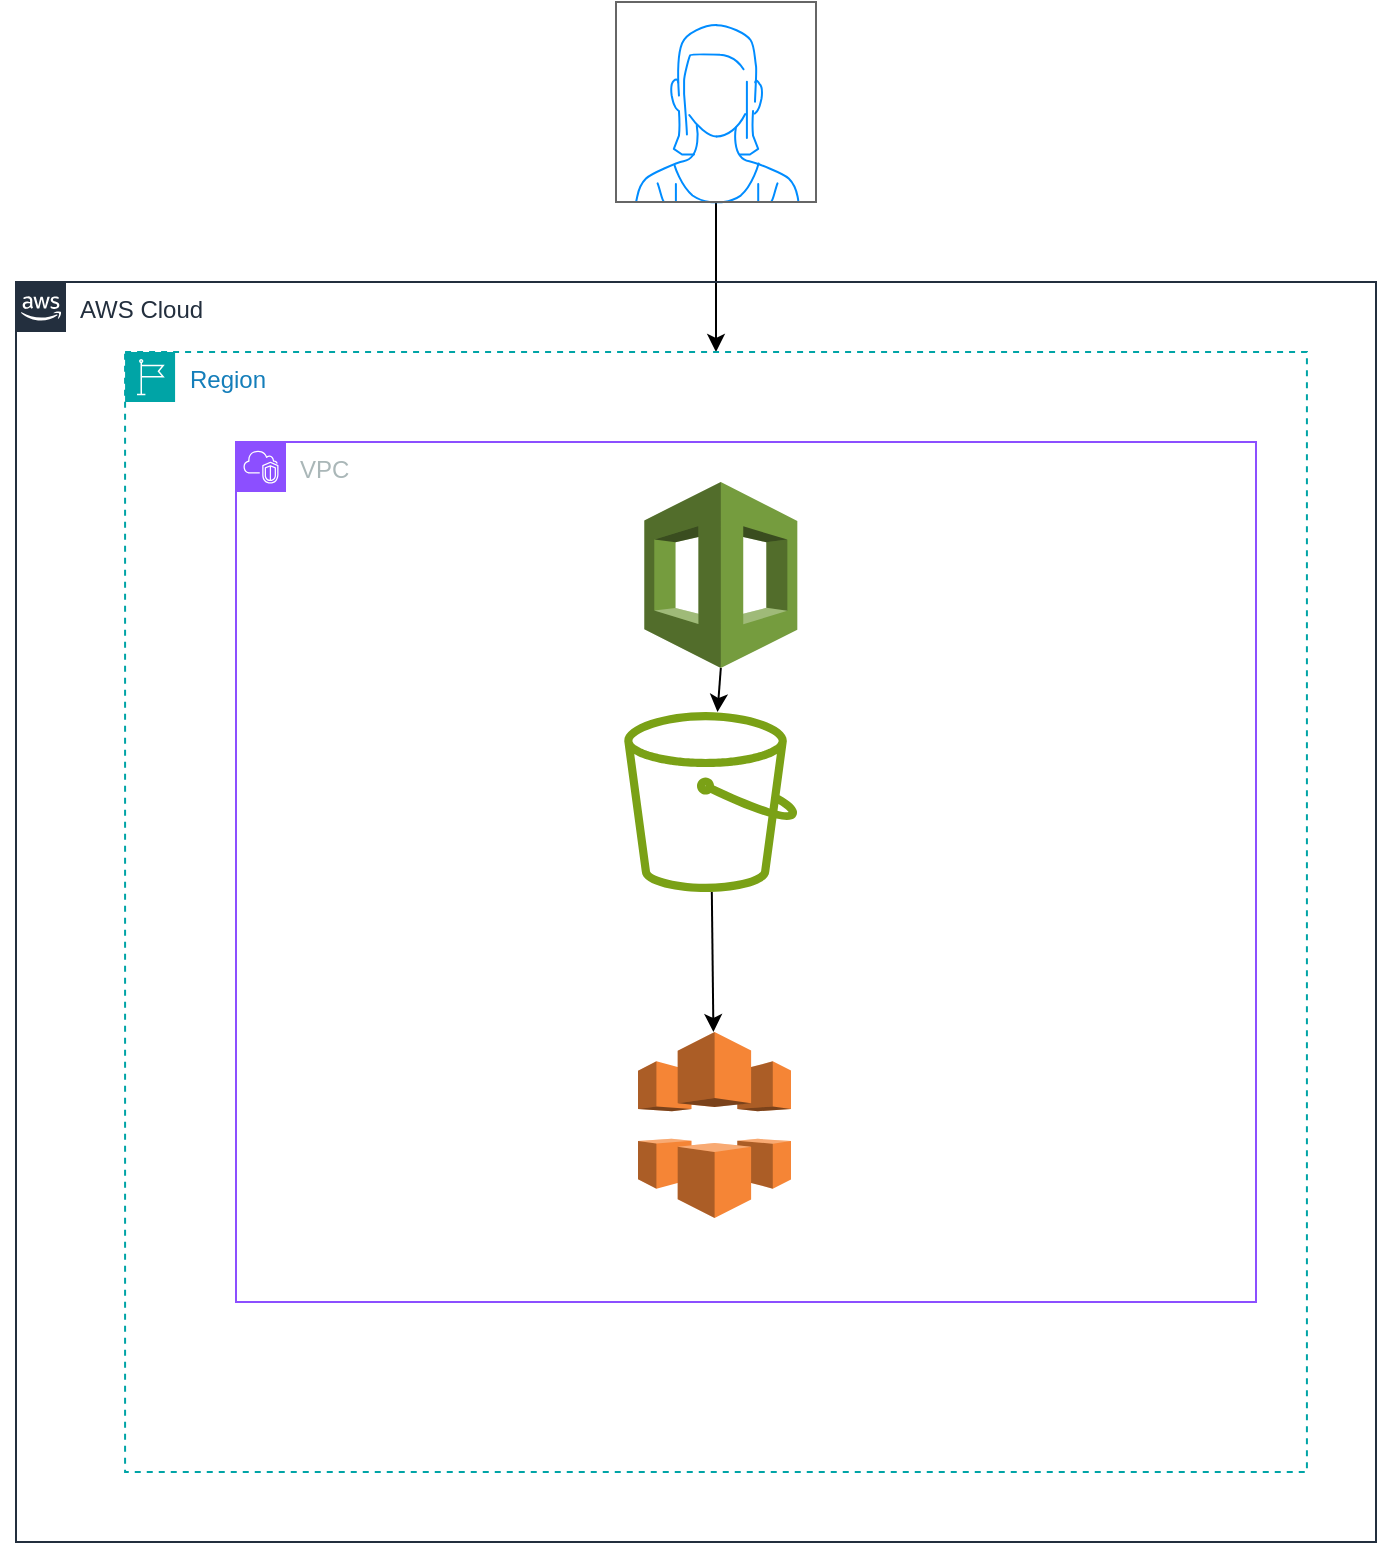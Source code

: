 <mxfile version="25.0.3">
  <diagram name="Página-1" id="zixkj7PH_ouIgXR8HWo8">
    <mxGraphModel dx="2200" dy="1150" grid="1" gridSize="10" guides="1" tooltips="1" connect="1" arrows="1" fold="1" page="1" pageScale="1" pageWidth="827" pageHeight="1169" math="0" shadow="0">
      <root>
        <mxCell id="0" />
        <mxCell id="1" parent="0" />
        <mxCell id="2oPCHb6VPlE1K22jB4eB-75" value="" style="edgeStyle=none;rounded=0;orthogonalLoop=1;jettySize=auto;html=1;" edge="1" parent="1" source="2oPCHb6VPlE1K22jB4eB-2" target="2oPCHb6VPlE1K22jB4eB-53">
          <mxGeometry relative="1" as="geometry" />
        </mxCell>
        <mxCell id="2oPCHb6VPlE1K22jB4eB-2" value="" style="verticalLabelPosition=bottom;shadow=0;dashed=0;align=center;html=1;verticalAlign=top;strokeWidth=1;shape=mxgraph.mockup.containers.userFemale;strokeColor=#666666;strokeColor2=#008cff;" vertex="1" parent="1">
          <mxGeometry x="350" y="70" width="100" height="100" as="geometry" />
        </mxCell>
        <mxCell id="2oPCHb6VPlE1K22jB4eB-47" value="AWS Cloud" style="points=[[0,0],[0.25,0],[0.5,0],[0.75,0],[1,0],[1,0.25],[1,0.5],[1,0.75],[1,1],[0.75,1],[0.5,1],[0.25,1],[0,1],[0,0.75],[0,0.5],[0,0.25]];outlineConnect=0;gradientColor=none;html=1;whiteSpace=wrap;fontSize=12;fontStyle=0;container=1;pointerEvents=0;collapsible=0;recursiveResize=0;shape=mxgraph.aws4.group;grIcon=mxgraph.aws4.group_aws_cloud_alt;strokeColor=#232F3E;fillColor=none;verticalAlign=top;align=left;spacingLeft=30;fontColor=#232F3E;dashed=0;" vertex="1" parent="1">
          <mxGeometry x="50" y="210" width="680" height="630" as="geometry" />
        </mxCell>
        <mxCell id="2oPCHb6VPlE1K22jB4eB-53" value="Region" style="points=[[0,0],[0.25,0],[0.5,0],[0.75,0],[1,0],[1,0.25],[1,0.5],[1,0.75],[1,1],[0.75,1],[0.5,1],[0.25,1],[0,1],[0,0.75],[0,0.5],[0,0.25]];outlineConnect=0;gradientColor=none;html=1;whiteSpace=wrap;fontSize=12;fontStyle=0;container=1;pointerEvents=0;collapsible=0;recursiveResize=0;shape=mxgraph.aws4.group;grIcon=mxgraph.aws4.group_region;strokeColor=#00A4A6;fillColor=none;verticalAlign=top;align=left;spacingLeft=30;fontColor=#147EBA;dashed=1;" vertex="1" parent="2oPCHb6VPlE1K22jB4eB-47">
          <mxGeometry x="54.54" y="35" width="590.92" height="560" as="geometry" />
        </mxCell>
        <mxCell id="2oPCHb6VPlE1K22jB4eB-63" value="" style="edgeStyle=none;rounded=0;orthogonalLoop=1;jettySize=auto;html=1;" edge="1" parent="2oPCHb6VPlE1K22jB4eB-53" source="2oPCHb6VPlE1K22jB4eB-57" target="2oPCHb6VPlE1K22jB4eB-61">
          <mxGeometry relative="1" as="geometry" />
        </mxCell>
        <mxCell id="2oPCHb6VPlE1K22jB4eB-57" value="" style="sketch=0;outlineConnect=0;fontColor=#232F3E;gradientColor=none;fillColor=#7AA116;strokeColor=none;dashed=0;verticalLabelPosition=bottom;verticalAlign=top;align=center;html=1;fontSize=12;fontStyle=0;aspect=fixed;pointerEvents=1;shape=mxgraph.aws4.bucket;" vertex="1" parent="2oPCHb6VPlE1K22jB4eB-53">
          <mxGeometry x="249.58" y="180" width="86.54" height="90" as="geometry" />
        </mxCell>
        <mxCell id="2oPCHb6VPlE1K22jB4eB-61" value="" style="outlineConnect=0;dashed=0;verticalLabelPosition=bottom;verticalAlign=top;align=center;html=1;shape=mxgraph.aws3.cloudfront;fillColor=#F58536;gradientColor=none;" vertex="1" parent="2oPCHb6VPlE1K22jB4eB-53">
          <mxGeometry x="256.46" y="340" width="76.5" height="93" as="geometry" />
        </mxCell>
        <mxCell id="2oPCHb6VPlE1K22jB4eB-59" style="edgeStyle=none;rounded=0;orthogonalLoop=1;jettySize=auto;html=1;exitX=0.5;exitY=0;exitDx=0;exitDy=0;" edge="1" parent="2oPCHb6VPlE1K22jB4eB-47" source="2oPCHb6VPlE1K22jB4eB-53" target="2oPCHb6VPlE1K22jB4eB-53">
          <mxGeometry relative="1" as="geometry" />
        </mxCell>
        <mxCell id="2oPCHb6VPlE1K22jB4eB-60" style="edgeStyle=none;rounded=0;orthogonalLoop=1;jettySize=auto;html=1;exitX=0.5;exitY=0;exitDx=0;exitDy=0;" edge="1" parent="2oPCHb6VPlE1K22jB4eB-47" source="2oPCHb6VPlE1K22jB4eB-53" target="2oPCHb6VPlE1K22jB4eB-53">
          <mxGeometry relative="1" as="geometry" />
        </mxCell>
        <mxCell id="2oPCHb6VPlE1K22jB4eB-48" style="edgeStyle=none;rounded=0;orthogonalLoop=1;jettySize=auto;html=1;exitX=0;exitY=0.25;exitDx=0;exitDy=0;" edge="1" parent="1" source="2oPCHb6VPlE1K22jB4eB-47" target="2oPCHb6VPlE1K22jB4eB-47">
          <mxGeometry relative="1" as="geometry" />
        </mxCell>
        <mxCell id="2oPCHb6VPlE1K22jB4eB-49" style="edgeStyle=none;rounded=0;orthogonalLoop=1;jettySize=auto;html=1;exitX=1;exitY=0.5;exitDx=0;exitDy=0;" edge="1" parent="1" source="2oPCHb6VPlE1K22jB4eB-47" target="2oPCHb6VPlE1K22jB4eB-47">
          <mxGeometry relative="1" as="geometry" />
        </mxCell>
        <mxCell id="2oPCHb6VPlE1K22jB4eB-68" value="VPC" style="points=[[0,0],[0.25,0],[0.5,0],[0.75,0],[1,0],[1,0.25],[1,0.5],[1,0.75],[1,1],[0.75,1],[0.5,1],[0.25,1],[0,1],[0,0.75],[0,0.5],[0,0.25]];outlineConnect=0;gradientColor=none;html=1;whiteSpace=wrap;fontSize=12;fontStyle=0;container=1;pointerEvents=0;collapsible=0;recursiveResize=0;shape=mxgraph.aws4.group;grIcon=mxgraph.aws4.group_vpc2;strokeColor=#8C4FFF;fillColor=none;verticalAlign=top;align=left;spacingLeft=30;fontColor=#AAB7B8;dashed=0;" vertex="1" parent="1">
          <mxGeometry x="160" y="290" width="510" height="430" as="geometry" />
        </mxCell>
        <mxCell id="2oPCHb6VPlE1K22jB4eB-56" value="" style="outlineConnect=0;dashed=0;verticalLabelPosition=bottom;verticalAlign=top;align=center;html=1;shape=mxgraph.aws3.cloudformation;fillColor=#759C3E;gradientColor=none;" vertex="1" parent="2oPCHb6VPlE1K22jB4eB-68">
          <mxGeometry x="204.16" y="20" width="76.5" height="93" as="geometry" />
        </mxCell>
        <mxCell id="2oPCHb6VPlE1K22jB4eB-62" style="edgeStyle=none;rounded=0;orthogonalLoop=1;jettySize=auto;html=1;exitX=0.5;exitY=1;exitDx=0;exitDy=0;exitPerimeter=0;" edge="1" parent="1" source="2oPCHb6VPlE1K22jB4eB-56" target="2oPCHb6VPlE1K22jB4eB-57">
          <mxGeometry relative="1" as="geometry" />
        </mxCell>
      </root>
    </mxGraphModel>
  </diagram>
</mxfile>
